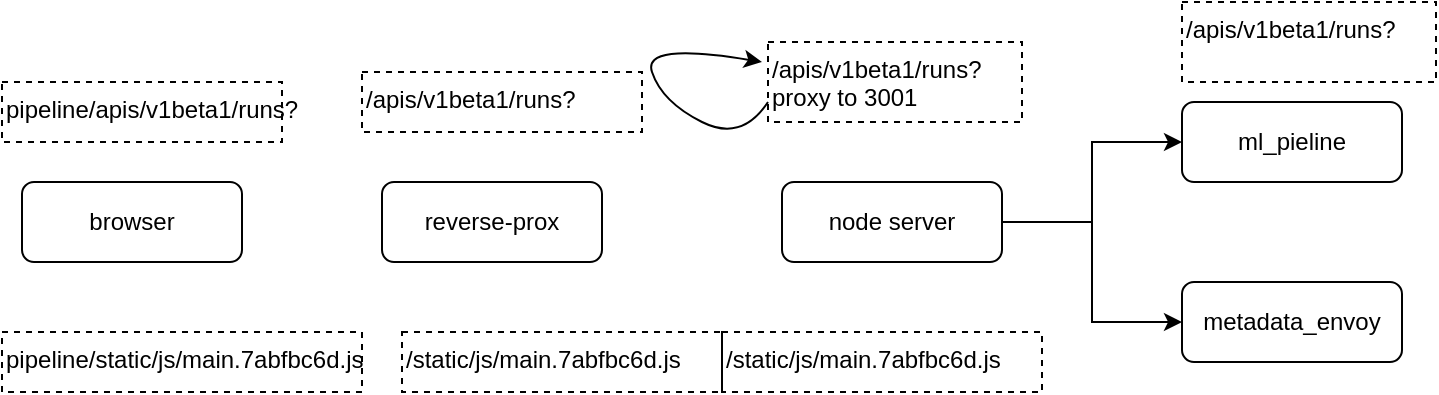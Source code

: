 <mxfile version="12.2.4"><diagram id="V6hDE-qYKDGvZKNQGYCt"><mxGraphModel dx="928" dy="534" grid="1" gridSize="10" guides="1" tooltips="1" connect="1" arrows="1" fold="1" page="1" pageScale="1" pageWidth="827" pageHeight="1169" math="0" shadow="0"><root><mxCell id="0"/><mxCell id="1" parent="0"/><mxCell id="2" value="browser" style="rounded=1;whiteSpace=wrap;html=1;" vertex="1" parent="1"><mxGeometry x="40" y="110" width="110" height="40" as="geometry"/></mxCell><mxCell id="6" value="" style="edgeStyle=orthogonalEdgeStyle;rounded=0;orthogonalLoop=1;jettySize=auto;html=1;" edge="1" parent="1" source="3" target="5"><mxGeometry relative="1" as="geometry"/></mxCell><mxCell id="8" style="edgeStyle=orthogonalEdgeStyle;rounded=0;orthogonalLoop=1;jettySize=auto;html=1;exitX=1;exitY=0.5;exitDx=0;exitDy=0;entryX=0;entryY=0.5;entryDx=0;entryDy=0;" edge="1" parent="1" source="3" target="7"><mxGeometry relative="1" as="geometry"/></mxCell><mxCell id="3" value="node server" style="rounded=1;whiteSpace=wrap;html=1;" vertex="1" parent="1"><mxGeometry x="420" y="110" width="110" height="40" as="geometry"/></mxCell><mxCell id="5" value="ml_pieline" style="rounded=1;whiteSpace=wrap;html=1;" vertex="1" parent="1"><mxGeometry x="620" y="70" width="110" height="40" as="geometry"/></mxCell><mxCell id="7" value="metadata_envoy" style="rounded=1;whiteSpace=wrap;html=1;" vertex="1" parent="1"><mxGeometry x="620" y="160" width="110" height="40" as="geometry"/></mxCell><mxCell id="12" value="pipeline/static/js/main.7abfbc6d.js" style="text;html=1;strokeColor=#000000;dashed=1;" vertex="1" parent="1"><mxGeometry x="30" y="185" width="180" height="30" as="geometry"/></mxCell><mxCell id="13" value="/static/js/main.7abfbc6d.js" style="text;html=1;strokeColor=#000000;dashed=1;" vertex="1" parent="1"><mxGeometry x="390" y="185" width="160" height="30" as="geometry"/></mxCell><mxCell id="14" value="pipeline/apis/v1beta1/runs?" style="text;html=1;dashed=1;strokeColor=#000000;" vertex="1" parent="1"><mxGeometry x="30" y="60" width="140" height="30" as="geometry"/></mxCell><mxCell id="15" value="/apis/v1beta1/runs?&lt;br&gt;proxy to 3001&amp;nbsp;" style="text;html=1;strokeColor=#000000;dashed=1;" vertex="1" parent="1"><mxGeometry x="413" y="40" width="127" height="40" as="geometry"/></mxCell><mxCell id="17" value="/apis/v1beta1/runs?&amp;nbsp;" style="text;html=1;strokeColor=#000000;dashed=1;" vertex="1" parent="1"><mxGeometry x="620" y="20" width="127" height="40" as="geometry"/></mxCell><mxCell id="21" value="" style="curved=1;endArrow=classic;html=1;exitX=0;exitY=0.75;exitDx=0;exitDy=0;" edge="1" parent="1" source="15"><mxGeometry width="50" height="50" relative="1" as="geometry"><mxPoint x="350" y="90" as="sourcePoint"/><mxPoint x="410" y="50" as="targetPoint"/><Array as="points"><mxPoint x="400" y="90"/><mxPoint x="360" y="70"/><mxPoint x="350" y="40"/></Array></mxGeometry></mxCell><mxCell id="22" value="reverse-prox" style="rounded=1;whiteSpace=wrap;html=1;" vertex="1" parent="1"><mxGeometry x="220" y="110" width="110" height="40" as="geometry"/></mxCell><mxCell id="23" value="/static/js/main.7abfbc6d.js" style="text;html=1;strokeColor=#000000;dashed=1;" vertex="1" parent="1"><mxGeometry x="230" y="185" width="160" height="30" as="geometry"/></mxCell><mxCell id="24" value="/apis/v1beta1/runs?" style="text;html=1;dashed=1;strokeColor=#000000;" vertex="1" parent="1"><mxGeometry x="210" y="55" width="140" height="30" as="geometry"/></mxCell></root></mxGraphModel></diagram></mxfile>